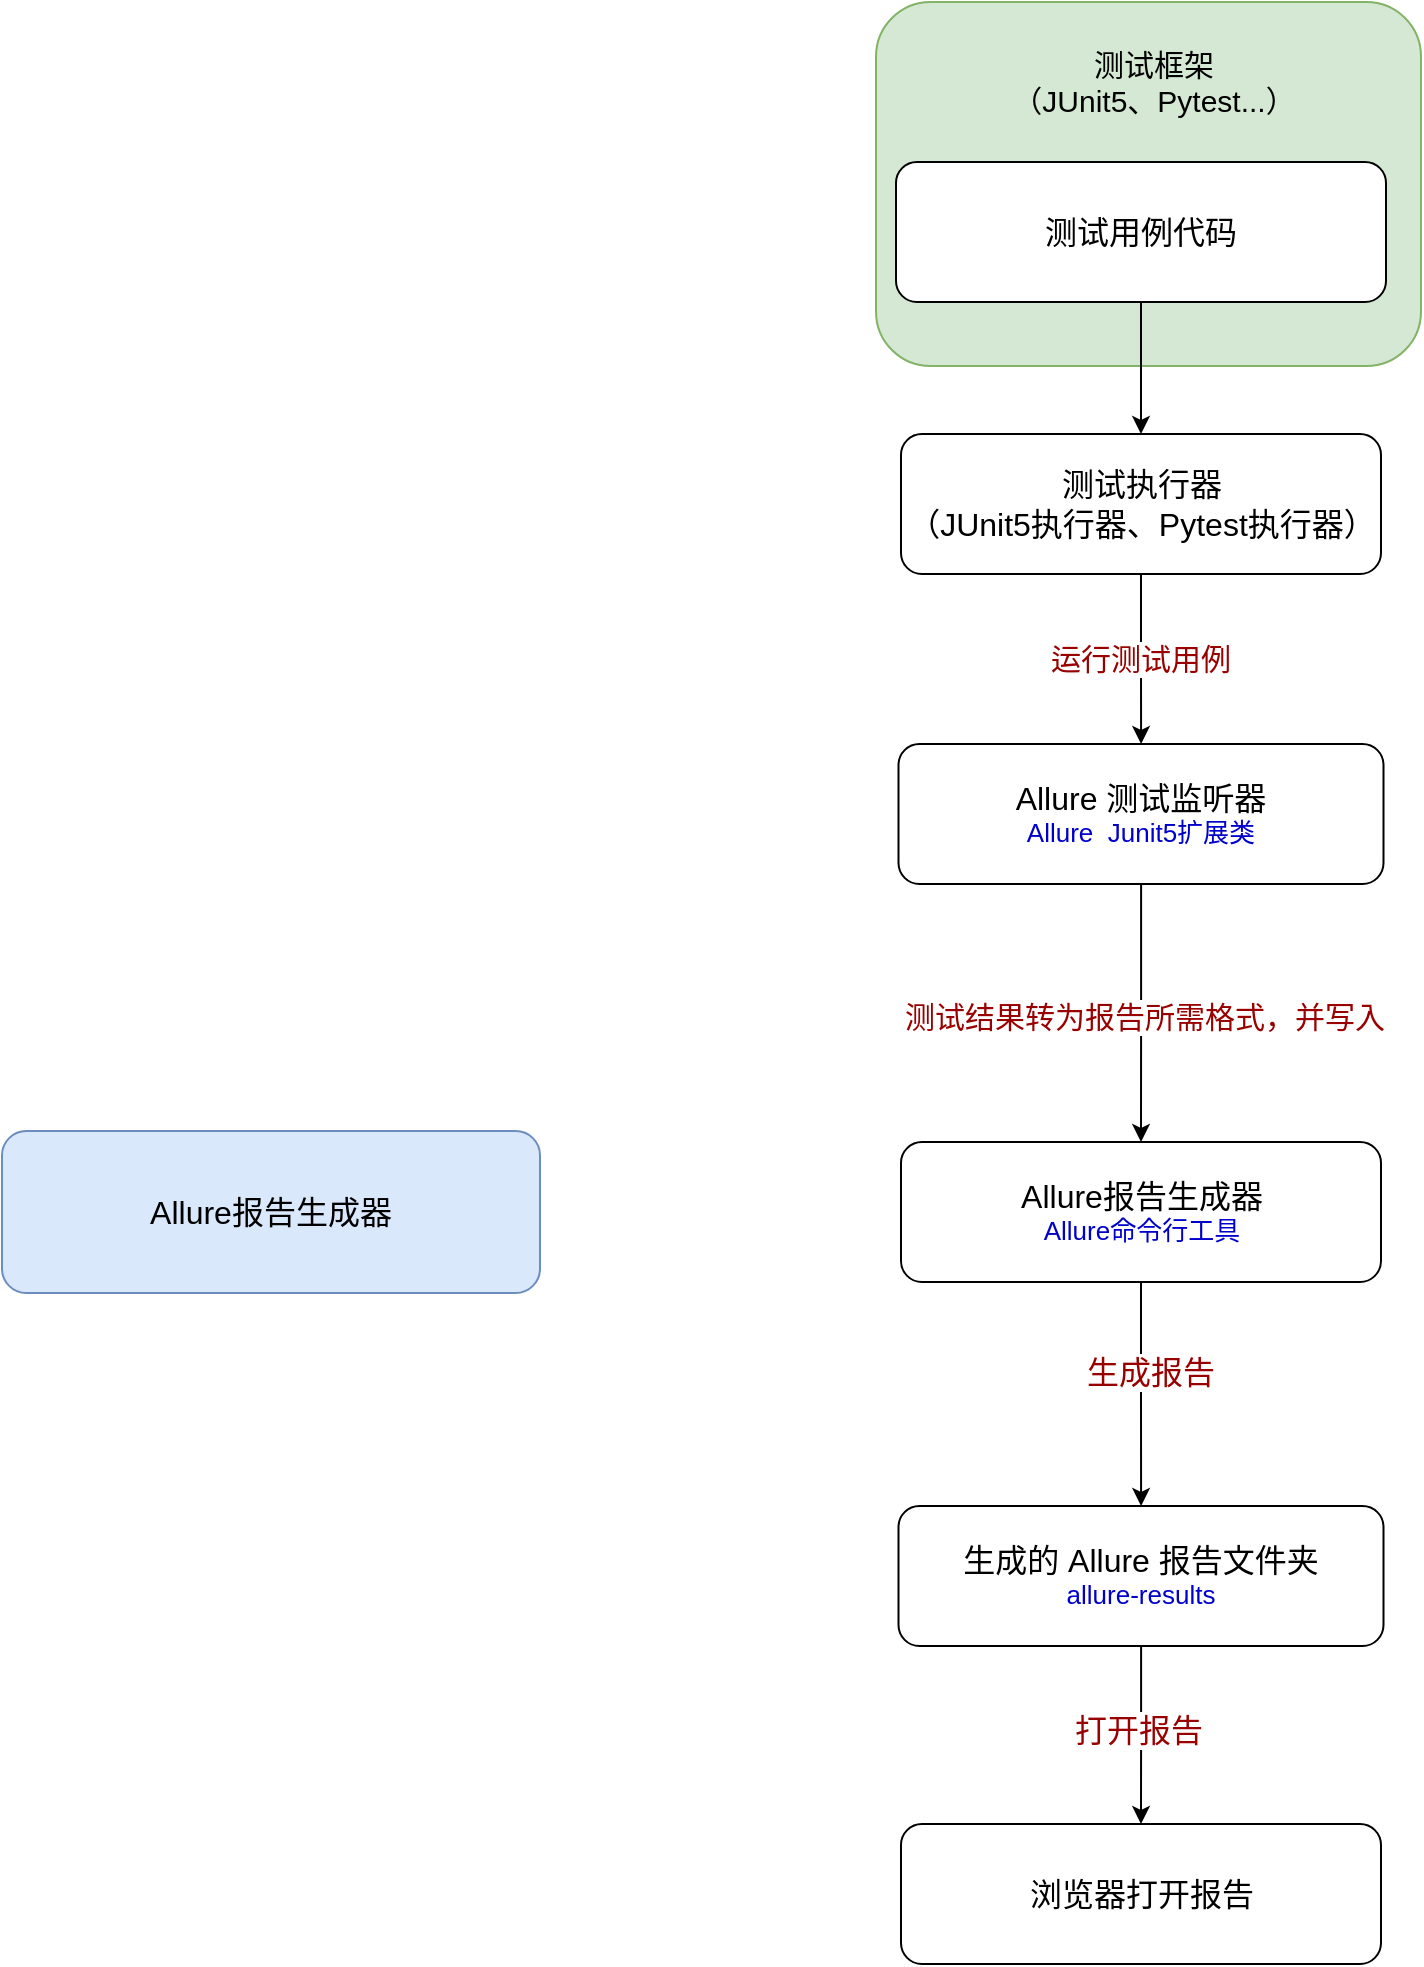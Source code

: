 <mxfile version="20.8.16" type="device"><diagram name="第 1 页" id="LWWIdbiHKC3DEry2Q9id"><mxGraphModel dx="858" dy="614" grid="0" gridSize="10" guides="1" tooltips="1" connect="1" arrows="1" fold="1" page="1" pageScale="1" pageWidth="2339" pageHeight="3300" math="0" shadow="0"><root><mxCell id="0"/><mxCell id="1" parent="0"/><mxCell id="bUhswpCpChoIL3sAy3Cp-31" value="&lt;font style=&quot;font-size: 16px;&quot;&gt;Allure报告生成器&lt;/font&gt;" style="rounded=1;whiteSpace=wrap;html=1;fillColor=#dae8fc;strokeColor=#6c8ebf;" vertex="1" parent="1"><mxGeometry x="114" y="706.5" width="269" height="81" as="geometry"/></mxCell><mxCell id="bUhswpCpChoIL3sAy3Cp-1" value="" style="rounded=1;whiteSpace=wrap;html=1;fillColor=#d5e8d4;strokeColor=#82b366;" vertex="1" parent="1"><mxGeometry x="551" y="142" width="272.5" height="182" as="geometry"/></mxCell><mxCell id="bUhswpCpChoIL3sAy3Cp-6" value="" style="edgeStyle=orthogonalEdgeStyle;rounded=0;orthogonalLoop=1;jettySize=auto;html=1;fontSize=16;" edge="1" parent="1" source="bUhswpCpChoIL3sAy3Cp-2" target="bUhswpCpChoIL3sAy3Cp-5"><mxGeometry relative="1" as="geometry"/></mxCell><mxCell id="bUhswpCpChoIL3sAy3Cp-25" style="edgeStyle=orthogonalEdgeStyle;rounded=0;orthogonalLoop=1;jettySize=auto;html=1;fontSize=15;fontColor=#000000;endArrow=classic;endFill=1;" edge="1" parent="1" source="bUhswpCpChoIL3sAy3Cp-5" target="bUhswpCpChoIL3sAy3Cp-3"><mxGeometry relative="1" as="geometry"/></mxCell><mxCell id="bUhswpCpChoIL3sAy3Cp-26" value="&lt;font color=&quot;#990000&quot;&gt;运行测试用例&lt;/font&gt;" style="edgeLabel;html=1;align=center;verticalAlign=middle;resizable=0;points=[];fontSize=15;fontColor=#000000;" vertex="1" connectable="0" parent="bUhswpCpChoIL3sAy3Cp-25"><mxGeometry x="-0.013" y="-1" relative="1" as="geometry"><mxPoint as="offset"/></mxGeometry></mxCell><mxCell id="bUhswpCpChoIL3sAy3Cp-5" value="&lt;span style=&quot;font-size: 16px;&quot;&gt;测试执行器&lt;br&gt;（JUnit5执行器、Pytest执行器）&lt;br&gt;&lt;/span&gt;" style="rounded=1;whiteSpace=wrap;html=1;" vertex="1" parent="1"><mxGeometry x="563.5" y="358" width="240" height="70" as="geometry"/></mxCell><mxCell id="bUhswpCpChoIL3sAy3Cp-2" value="&lt;span style=&quot;font-size: 16px;&quot;&gt;测试用例代码&lt;/span&gt;" style="rounded=1;whiteSpace=wrap;html=1;" vertex="1" parent="1"><mxGeometry x="561" y="222" width="245" height="70" as="geometry"/></mxCell><mxCell id="bUhswpCpChoIL3sAy3Cp-23" style="edgeStyle=orthogonalEdgeStyle;rounded=0;orthogonalLoop=1;jettySize=auto;html=1;fontSize=15;fontColor=#000000;endArrow=classic;endFill=1;" edge="1" parent="1" source="bUhswpCpChoIL3sAy3Cp-3" target="bUhswpCpChoIL3sAy3Cp-9"><mxGeometry relative="1" as="geometry"/></mxCell><mxCell id="bUhswpCpChoIL3sAy3Cp-24" value="&lt;font color=&quot;#990000&quot;&gt;测试结果转为报告所需格式，并写入&lt;/font&gt;" style="edgeLabel;html=1;align=center;verticalAlign=middle;resizable=0;points=[];fontSize=15;fontColor=#000000;" vertex="1" connectable="0" parent="bUhswpCpChoIL3sAy3Cp-23"><mxGeometry x="0.012" y="1" relative="1" as="geometry"><mxPoint as="offset"/></mxGeometry></mxCell><mxCell id="bUhswpCpChoIL3sAy3Cp-3" value="&lt;span style=&quot;font-size: 16px;&quot;&gt;Allure 测试监听器&lt;/span&gt;&lt;br&gt;&lt;font color=&quot;#0000cc&quot; style=&quot;font-size: 13px;&quot;&gt;Allure&amp;nbsp; Junit5扩展类&lt;br&gt;&lt;/font&gt;" style="rounded=1;whiteSpace=wrap;html=1;" vertex="1" parent="1"><mxGeometry x="562.25" y="513" width="242.5" height="70" as="geometry"/></mxCell><mxCell id="bUhswpCpChoIL3sAy3Cp-27" style="edgeStyle=orthogonalEdgeStyle;rounded=0;orthogonalLoop=1;jettySize=auto;html=1;fontSize=15;fontColor=#000000;endArrow=classic;endFill=1;" edge="1" parent="1" source="bUhswpCpChoIL3sAy3Cp-9" target="bUhswpCpChoIL3sAy3Cp-11"><mxGeometry relative="1" as="geometry"/></mxCell><mxCell id="bUhswpCpChoIL3sAy3Cp-29" value="&lt;font color=&quot;#990000&quot;&gt;生成报告&lt;/font&gt;" style="edgeLabel;html=1;align=center;verticalAlign=middle;resizable=0;points=[];fontSize=16;fontColor=#0000CC;" vertex="1" connectable="0" parent="bUhswpCpChoIL3sAy3Cp-27"><mxGeometry x="-0.197" y="4" relative="1" as="geometry"><mxPoint as="offset"/></mxGeometry></mxCell><mxCell id="bUhswpCpChoIL3sAy3Cp-9" value="&lt;span style=&quot;font-size: 16px;&quot;&gt;Allure报告生成器&lt;/span&gt;&lt;br&gt;&lt;font color=&quot;#0000cc&quot; style=&quot;font-size: 13px;&quot;&gt;Allure命令行工具&lt;/font&gt;" style="rounded=1;whiteSpace=wrap;html=1;" vertex="1" parent="1"><mxGeometry x="563.5" y="712" width="240" height="70" as="geometry"/></mxCell><mxCell id="bUhswpCpChoIL3sAy3Cp-28" value="" style="edgeStyle=orthogonalEdgeStyle;rounded=0;orthogonalLoop=1;jettySize=auto;html=1;fontSize=16;fontColor=#0000CC;endArrow=classic;endFill=1;" edge="1" parent="1" source="bUhswpCpChoIL3sAy3Cp-11" target="bUhswpCpChoIL3sAy3Cp-15"><mxGeometry relative="1" as="geometry"/></mxCell><mxCell id="bUhswpCpChoIL3sAy3Cp-30" value="打开报告" style="edgeLabel;html=1;align=center;verticalAlign=middle;resizable=0;points=[];fontSize=16;fontColor=#990000;" vertex="1" connectable="0" parent="bUhswpCpChoIL3sAy3Cp-28"><mxGeometry x="-0.057" y="-2" relative="1" as="geometry"><mxPoint as="offset"/></mxGeometry></mxCell><mxCell id="bUhswpCpChoIL3sAy3Cp-11" value="&lt;span style=&quot;font-size: 16px;&quot;&gt;生成的 Allure 报告文件夹&lt;br&gt;&lt;/span&gt;&lt;font color=&quot;#0000cc&quot; style=&quot;font-size: 13px;&quot;&gt;allure-results&lt;/font&gt;" style="rounded=1;whiteSpace=wrap;html=1;" vertex="1" parent="1"><mxGeometry x="562.25" y="894" width="242.5" height="70" as="geometry"/></mxCell><mxCell id="bUhswpCpChoIL3sAy3Cp-15" value="&lt;font style=&quot;font-size: 16px;&quot;&gt;浏览器&lt;span style=&quot;background-color: rgb(255, 255, 255);&quot;&gt;打开报告&lt;/span&gt;&lt;/font&gt;&lt;span style=&quot;font-size: 16px;&quot;&gt;&lt;br&gt;&lt;/span&gt;" style="rounded=1;whiteSpace=wrap;html=1;" vertex="1" parent="1"><mxGeometry x="563.5" y="1053" width="240" height="70" as="geometry"/></mxCell><mxCell id="bUhswpCpChoIL3sAy3Cp-21" value="&lt;font style=&quot;font-size: 15px;&quot; color=&quot;#000000&quot;&gt;测试框架&lt;br style=&quot;border-color: var(--border-color);&quot;&gt;&lt;span style=&quot;&quot;&gt;（JUnit5、Pytest...）&lt;/span&gt;&lt;/font&gt;" style="text;html=1;strokeColor=none;fillColor=none;align=center;verticalAlign=middle;whiteSpace=wrap;rounded=0;fontSize=13;fontColor=#009900;" vertex="1" parent="1"><mxGeometry x="600" y="155" width="180" height="54" as="geometry"/></mxCell></root></mxGraphModel></diagram></mxfile>